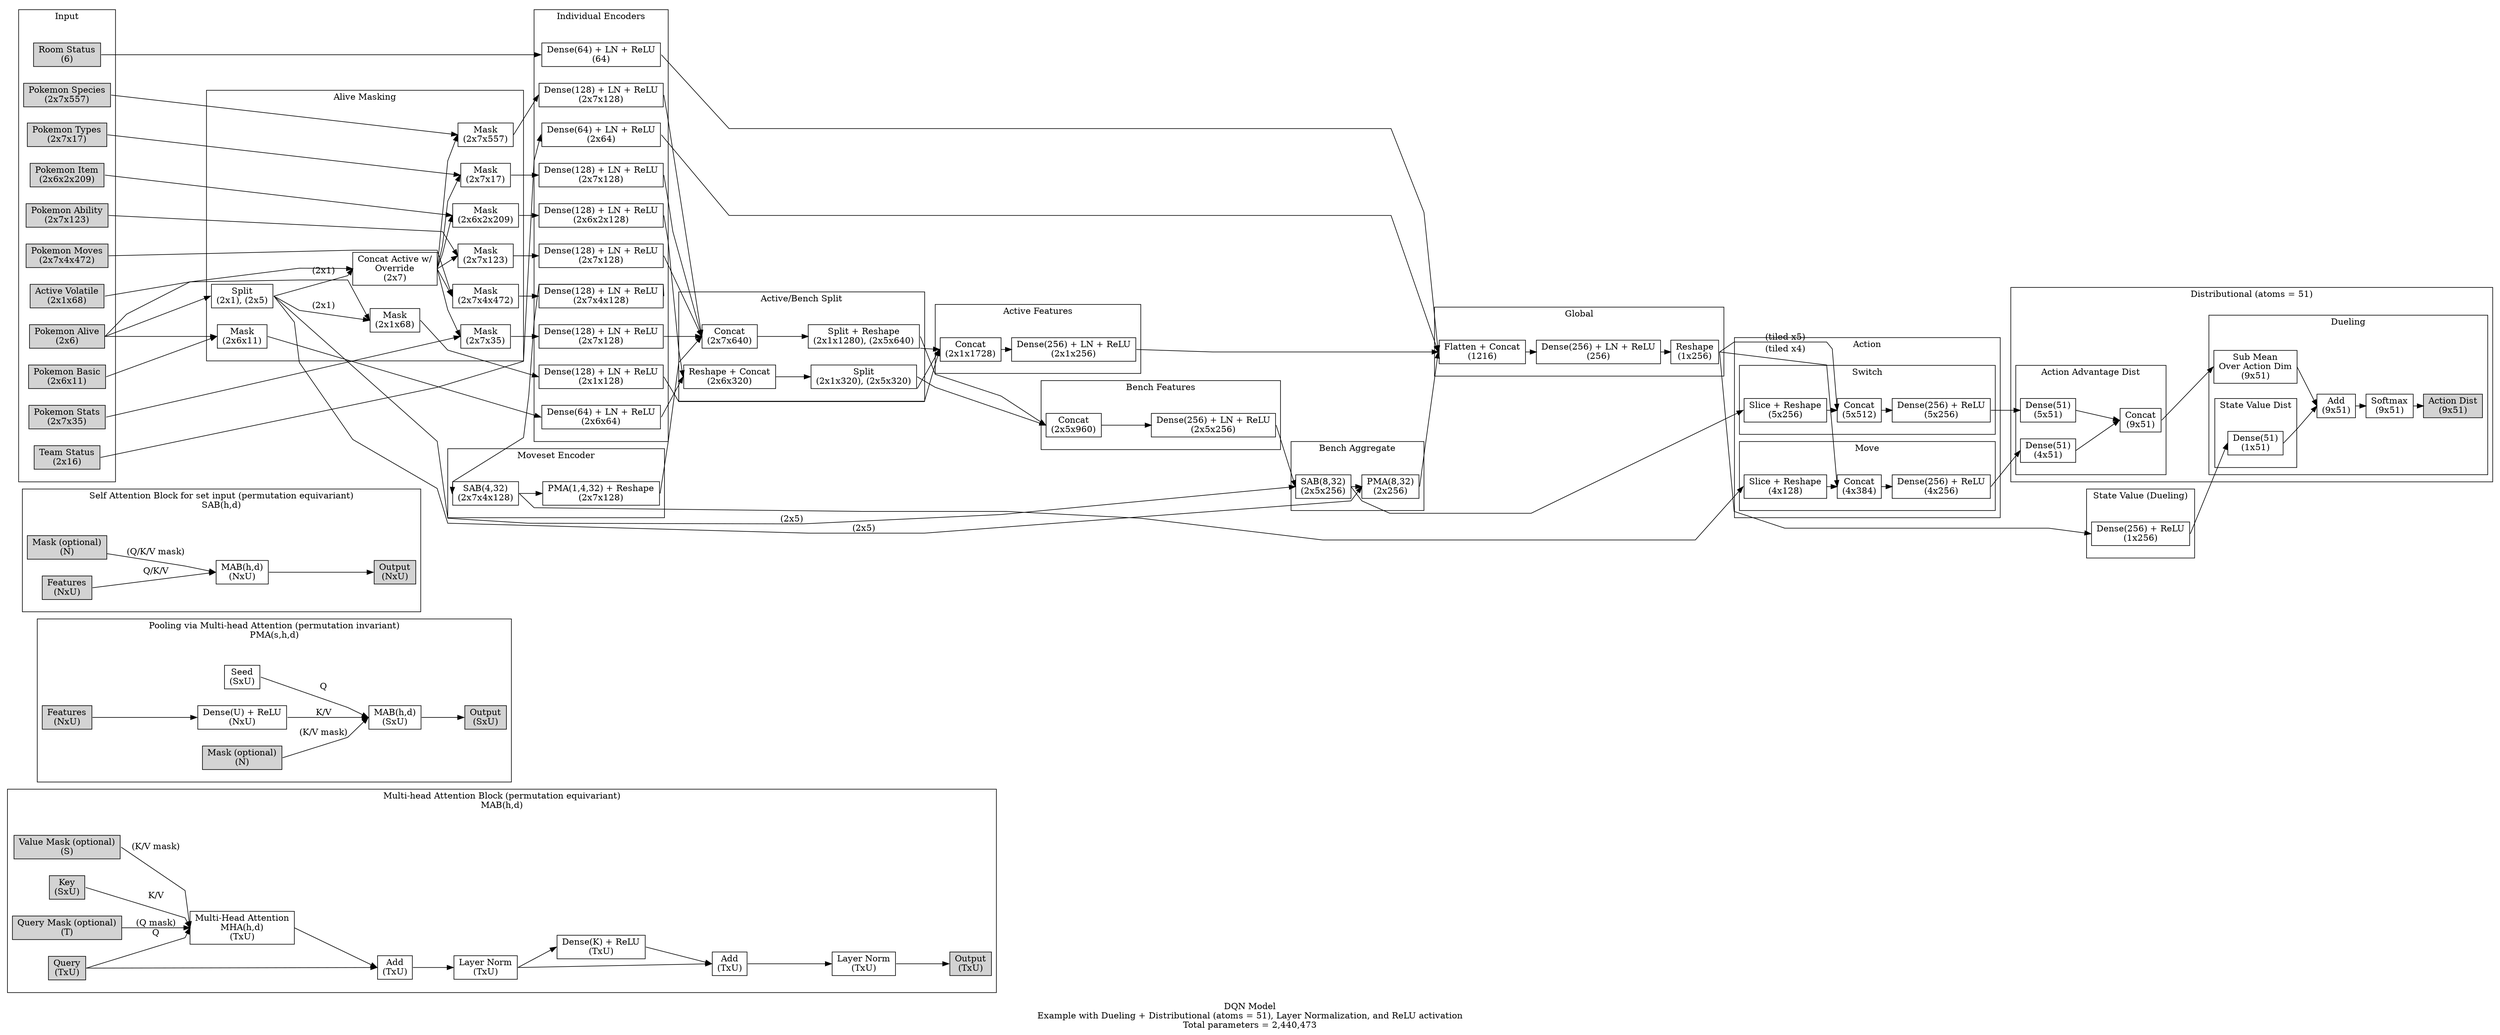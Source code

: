 digraph model {
    label = "DQN Model\nExample with Dueling + Distributional (atoms = 51), Layer Normalization, and ReLU activation\nTotal parameters = 2,440,473"
    node [shape=rect]
    rankdir = LR
    splines = polyline
    ranksep = .1
    nodesep = .1
    ratio = .4

    subgraph cluster_mab {
        label = "Multi-head Attention Block (permutation equivariant)\nMAB(h,d)"

        mab_query [style=filled label="Query\n(TxU)"]
        mab_key [style=filled label="Key\n(SxU)"]
        mab_query_mask [style=filled label="Query Mask (optional)\n(T)"]
        mab_value_mask [style=filled label="Value Mask (optional)\n(S)"]
        mab_mha [label="Multi-Head Attention\nMHA(h,d)\n(TxU)"]
        mab_add_att [label="Add\n(TxU)"]
        mab_ln_att [label="Layer Norm\n(TxU)"]
        mab_rff [label="Dense(K) + ReLU\n(TxU)"]
        mab_add_rff [label="Add\n(TxU)"]
        mab_ln_rff [label="Layer Norm\n(TxU)"]
        mab_out [style=filled label="Output\n(TxU)"]

        mab_query:e -> mab_mha:w [label="Q"]
        mab_key:e -> mab_mha:w [label="K/V"]
        mab_query_mask:e -> mab_mha:w [label="(Q mask)"]
        mab_value_mask:e -> mab_mha:w [label="\n(K/V mask)"]
        mab_query:e -> mab_add_att:w
        mab_mha:e -> mab_add_att:w
        mab_add_att:e -> mab_ln_att:w
        mab_ln_att:e -> mab_rff:w
        mab_ln_att:e -> mab_add_rff:w
        mab_rff:e -> mab_add_rff:w
        mab_add_rff:e -> mab_ln_rff:w
        mab_ln_rff:e -> mab_out:w
    }


    subgraph cluster_pma {
        label = "Pooling via Multi-head Attention (permutation invariant)\nPMA(s,h,d)"

        pma_seed [label="Seed\n(SxU)"]
        pma_features [style=filled label="Features\n(NxU)"]
        pma_mask [style=filled label="Mask (optional)\n(N)"]
        pma_rff_s [label="Dense(U) + ReLU\n(NxU)"]
        pma_mab [label="MAB(h,d)\n(SxU)"]
        pma_out [style=filled label="Output\n(SxU)"]

        pma_seed:e -> pma_mab:w [label="Q"]
        pma_features:e -> pma_rff_s:w
        pma_rff_s:e -> pma_mab:w [label="K/V"]
        pma_mask:e -> pma_mab:w [label="\n(K/V mask)"]
        pma_mab:e -> pma_out:w
    }

    subgraph cluster_sab {
        label = "Self Attention Block for set input (permutation equivariant)\nSAB(h,d)"

        sab_features [style=filled label="Features\n(NxU)"]
        sab_mask [style=filled label="Mask (optional)\n(N)"]
        sab_mab [label="MAB(h,d)\n(NxU)"]
        sab_out [style=filled label="Output\n(NxU)"]

        sab_features:e -> sab_mab:w [label="Q/K/V"]
        sab_mask -> sab_mab:w [label="(Q/K/V mask)"]
        sab_mab:e -> sab_out:w
    }

    subgraph cluster_input {
        label = "Input"

        node [style=filled]
        room_status [label="Room Status\n(6)"]
        team_status [label="Team Status\n(2x16)"]
        volatile [label="Active Volatile\n(2x1x68)"]
        alive [label="Pokemon Alive\n(2x6)"]
        basic [label="Pokemon Basic\n(2x6x11)"]
        species [label="Pokemon Species\n(2x7x557)"]
        types [label="Pokemon Types\n(2x7x17)"]
        stats [label="Pokemon Stats\n(2x7x35)"]
        ability [label="Pokemon Ability\n(2x7x123)"]
        item [label="Pokemon Item\n(2x6x2x209)"]
        moves [label="Pokemon Moves\n(2x7x4x472)"]
    }

    subgraph cluster_alive {
        label = "Alive Masking"

        alive_split [label="Split\n(2x1), (2x5)"]
        alive_concat [label="Concat Active w/\nOverride\n(2x7)"]
        volatile_mask [label="Mask\n(2x1x68)"]
        basic_mask [label="Mask\n(2x6x11)"]
        species_mask [label="Mask\n(2x7x557)"]
        types_mask [label="Mask\n(2x7x17)"]
        stats_mask [label="Mask\n(2x7x35)"]
        ability_mask [label="Mask\n(2x7x123)"]
        item_mask [label="Mask\n(2x6x2x209)"]
        moves_mask [label="Mask\n(2x7x4x472)"]

        alive:e -> alive_split:w
        alive:e -> alive_concat:w
        alive_split:e -> alive_concat:w [label="(2x1)"]
        volatile:e -> volatile_mask:w
        alive_split:e -> volatile_mask:w [label="(2x1)"]
        basic:e -> basic_mask:w
        alive:e -> basic_mask:w
        species:e -> species_mask:w
        alive_concat:e -> species_mask:w
        types:e -> types_mask:w
        alive_concat:e -> types_mask:w
        stats:e -> stats_mask:w
        alive_concat:e -> stats_mask:w
        ability:e -> ability_mask:w
        alive_concat:e -> ability_mask:w
        item:e -> item_mask:w
        alive_concat:e -> item_mask:w
        moves:e -> moves_mask:w
        alive_concat:e -> moves_mask:w
    }

    subgraph cluster_encoder {
        label = "Individual Encoders"

        room_status_dense [label = "Dense(64) + LN + ReLU\n(64)"]
        team_status_dense [label = "Dense(64) + LN + ReLU\n(2x64)"]
        volatile_dense [label = "Dense(128) + LN + ReLU\n(2x1x128)"]
        basic_dense [label="Dense(64) + LN + ReLU\n(2x6x64)"]
        species_dense [label="Dense(128) + LN + ReLU\n(2x7x128)"]
        types_dense [label="Dense(128) + LN + ReLU\n(2x7x128)"]
        stats_dense [label="Dense(128) + LN + ReLU\n(2x7x128)"]
        ability_dense [label="Dense(128) + LN + ReLU\n(2x7x128)"]
        item_dense [label="Dense(128) + LN + ReLU\n(2x6x2x128)"]
        moves_dense [label="Dense(128) + LN + ReLU\n(2x7x4x128)"]

        room_status:e -> room_status_dense:w
        team_status:e -> team_status_dense:w
        volatile_mask:e -> volatile_dense:w
        basic_mask:e -> basic_dense:w
        species_mask:e -> species_dense:w
        types_mask:e -> types_dense:w
        stats_mask:e -> stats_dense:w
        ability_mask:e -> ability_dense:w
        item_mask:e -> item_dense:w
        moves_mask:e -> moves_dense:w
    }

    subgraph cluster_move {
        label = "Moveset Encoder"

        moves_enc [label="SAB(4,32)\n(2x7x4x128)"]
        moves_agg [label="PMA(1,4,32) + Reshape\n(2x7x128)"]

        moves_dense:e -> moves_enc:w
        moves_enc:e -> moves_agg:w
    }

    subgraph cluster_split {
        label = "Active/Bench Split"

        pokemon_with_override_concat [label="Concat\n(2x7x640)"]
        pokemon_with_override_split [label="Split + Reshape\n(2x1x1280), (2x5x640)"]
        pokemon_concat [label="Reshape + Concat\n(2x6x320)"]
        pokemon_split [label="Split\n(2x1x320), (2x5x320)"]

        species_dense:e -> pokemon_with_override_concat:w
        types_dense:e -> pokemon_with_override_concat:w
        stats_dense:e -> pokemon_with_override_concat:w
        ability_dense:e -> pokemon_with_override_concat:w
        moves_agg:e -> pokemon_with_override_concat:w
        pokemon_with_override_concat:e -> pokemon_with_override_split:w
        basic_dense:e -> pokemon_concat:w
        item_dense:e -> pokemon_concat:w
        pokemon_concat:e -> pokemon_split:w

        moves_agg -> pokemon_concat [style=invis]
    }

    subgraph cluster_active {
        label = "Active Features"

        active_concat [label="Concat\n(2x1x1728)"]
        active_dense [label="Dense(256) + LN + ReLU\n(2x1x256)"]

        volatile_dense:e -> active_concat:w
        pokemon_with_override_split:se -> active_concat:w
        pokemon_split:se -> active_concat:w
        active_concat:e -> active_dense:w
    }

    subgraph cluster_bench {
        label = "Bench Features"

        bench_concat [label="Concat\n(2x5x960)"]
        bench_dense [label="Dense(256) + LN + ReLU\n(2x5x256)"]

        pokemon_with_override_split:e -> bench_concat:w
        pokemon_split:e ->  bench_concat:w
        bench_concat:e -> bench_dense:w

        active_concat -> bench_concat [style=invis]
    }

    subgraph cluster_bench_aggregate {
        label = "Bench Aggregate"

        bench_enc [label="SAB(8,32)\n(2x5x256)"]
        bench_agg [label="PMA(8,32)\n(2x256)"]

        bench_dense:e -> bench_enc:w
        alive_split:e -> bench_enc:w [label="(2x5)"]
        bench_enc:e -> bench_agg:w
        alive_split:e -> bench_agg:w [label="(2x5)"]
    }

    subgraph cluster_global {
        label = "Global"

        global_concat [label="Flatten + Concat\n(1216)"]
        global_dense [label="Dense(256) + LN + ReLU\n(256)"]
        global_reshape [label="Reshape\n(1x256)"]

        room_status_dense:e ->  global_concat:w
        team_status_dense:e -> global_concat:w
        active_dense:e -> global_concat:w
        bench_agg:e -> global_concat:w
        global_concat:e -> global_dense:w
        global_dense:e -> global_reshape:w
    }

    subgraph cluster_action {
        label = "Action"

        subgraph cluster_action_move {
            label = "Move"

            action_move_slice [label="Slice + Reshape\n(4x128)"]
            action_move_concat [label="Concat\n(4x384)"]
            action_move_dense [label="Dense(256) + ReLU\n(4x256)"]

            moves_enc:e -> action_move_slice:w
            action_move_slice:e -> action_move_concat:w
            global_reshape:e -> action_move_concat:w [label="(tiled x4)"]
            action_move_concat:e -> action_move_dense:w

            global_concat -> action_move_slice [style=invis]
        }

        subgraph cluster_action_switch {
            label = "Switch"

            action_switch_slice [label="Slice + Reshape\n(5x256)"]
            action_switch_concat [label="Concat\n(5x512)"]
            action_switch_dense [label="Dense(256) + ReLU\n(5x256)"]

            bench_enc:e -> action_switch_slice:w
            action_switch_slice:e -> action_switch_concat:w
            global_reshape:e -> action_switch_concat:w [label="(tiled x5)"]
            action_switch_concat:e -> action_switch_dense:w

            global_reshape -> action_switch_slice [style=invis]
        }
    }

    subgraph cluster_value {
        label = "State Value (Dueling)"

        value_dense [label="Dense(256) + ReLU\n(1x256)"]

        global_reshape:e -> value_dense:w
    }

    subgraph cluster_dist {
        label = "Distributional (atoms = 51)"

        subgraph cluster_dist_action {
            label = "Action Advantage Dist"

            action_move_adv_logits [label="Dense(51)\n(4x51)"]
            action_switch_adv_logits [label="Dense(51)\n(5x51)"]
            adv_logits [label="Concat\n(9x51)"]

            action_move_dense:e -> action_move_adv_logits:w
            action_switch_dense:e -> action_switch_adv_logits:w
            action_move_adv_logits:e -> adv_logits:w
            action_switch_adv_logits:e -> adv_logits:w
        }

        subgraph cluster_dist_dueling {
            label = "Dueling"

            subgraph cluster_dist_value {
                label = "State Value Dist"

                v_logits [label="Dense(51)\n(1x51)"]

                value_dense:e -> v_logits:w

                adv_logits -> v_logits [style=invis]
            }

            adv_centered_logits [label="Sub Mean\nOver Action Dim\n(9x51)"]
            q_logits [label="Add\n(9x51)"]
            q_dist_dueling [label="Softmax\n(9x51)"]
            dist_dueling_output [style=filled label="Action Dist\n(9x51)"]

            adv_logits:e -> adv_centered_logits:w
            adv_centered_logits:e -> q_logits:w
            v_logits:e -> q_logits:w
            q_logits:e -> q_dist_dueling:w
            q_dist_dueling:e -> dist_dueling_output:w
        }
    }
}
